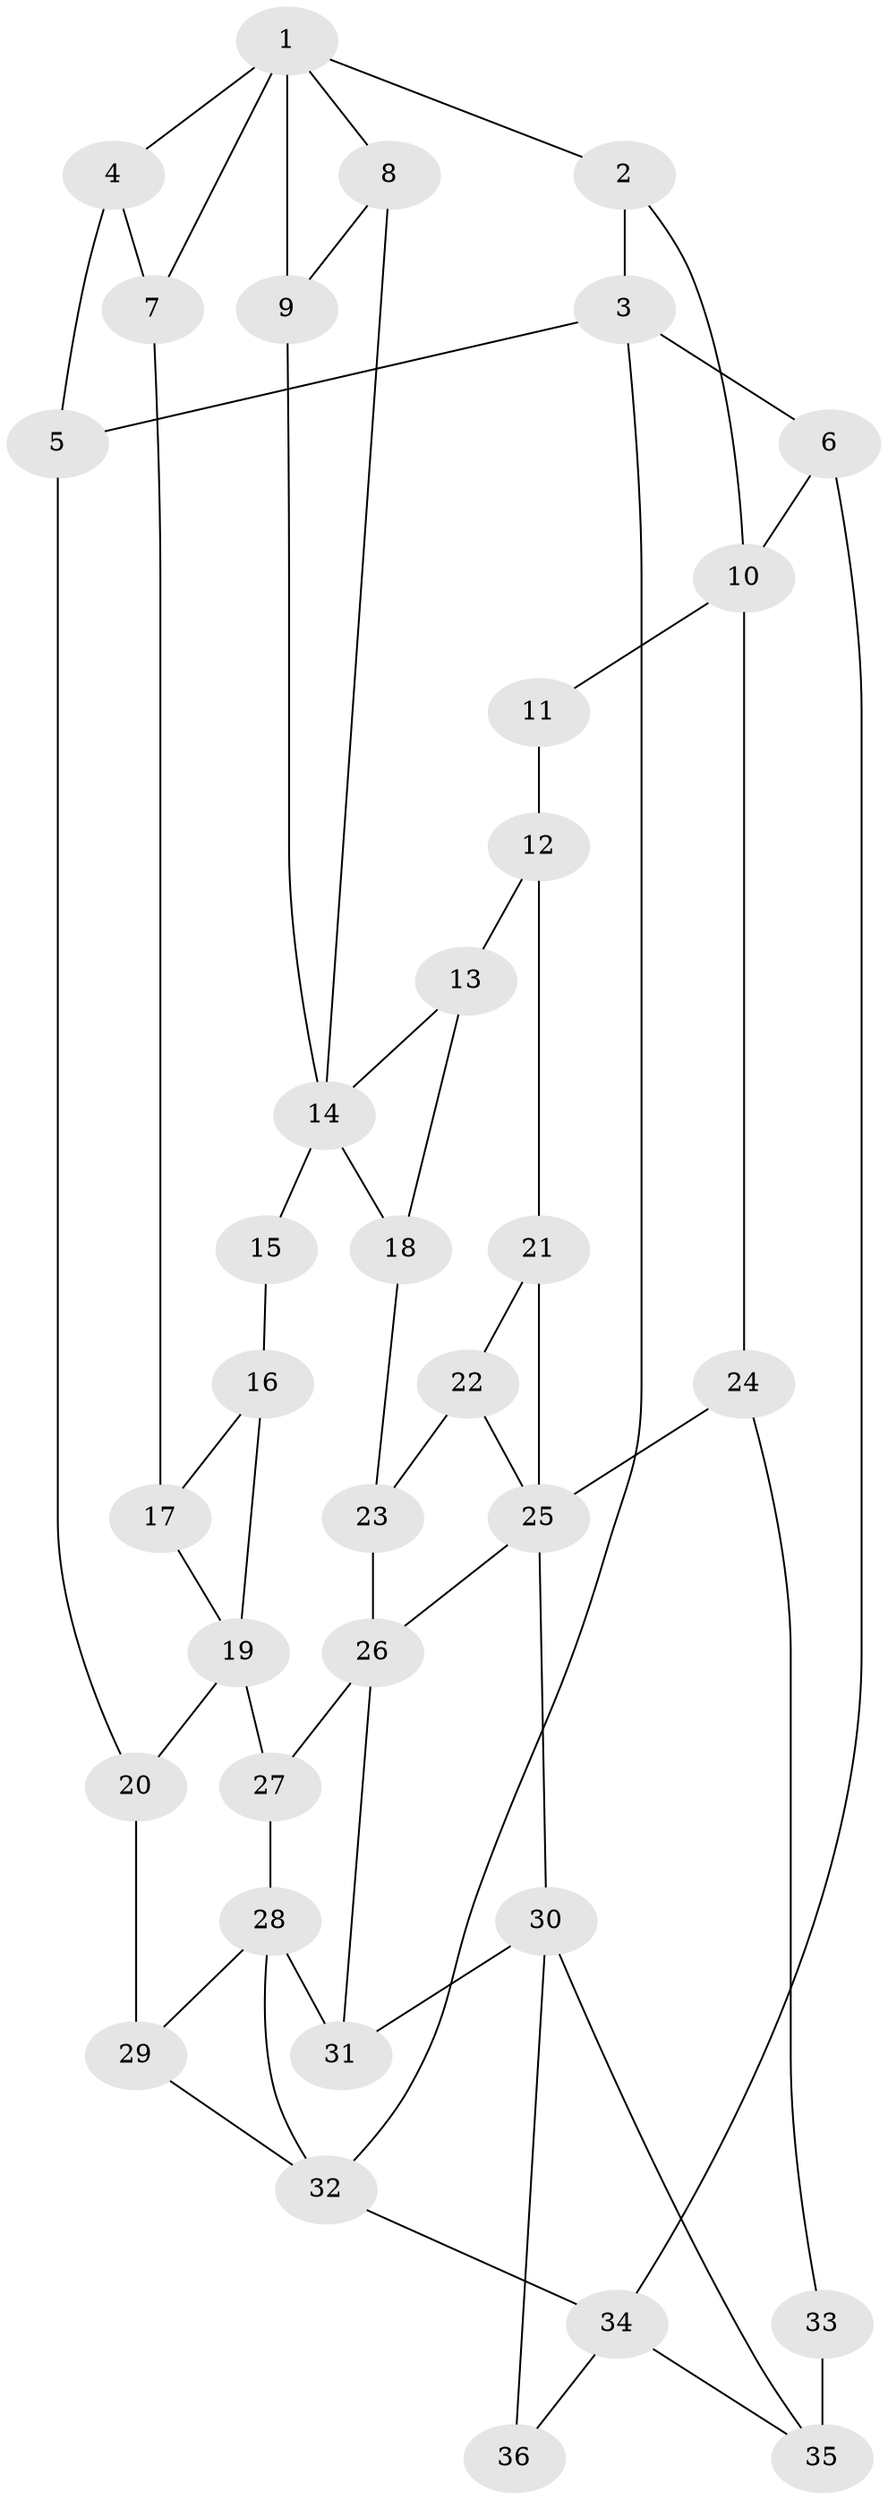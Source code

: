 // original degree distribution, {3: 0.027777777777777776, 4: 0.2222222222222222, 5: 0.5555555555555556, 6: 0.19444444444444445}
// Generated by graph-tools (version 1.1) at 2025/38/03/09/25 02:38:44]
// undirected, 36 vertices, 59 edges
graph export_dot {
graph [start="1"]
  node [color=gray90,style=filled];
  1;
  2;
  3;
  4;
  5;
  6;
  7;
  8;
  9;
  10;
  11;
  12;
  13;
  14;
  15;
  16;
  17;
  18;
  19;
  20;
  21;
  22;
  23;
  24;
  25;
  26;
  27;
  28;
  29;
  30;
  31;
  32;
  33;
  34;
  35;
  36;
  1 -- 2 [weight=1.0];
  1 -- 4 [weight=1.0];
  1 -- 7 [weight=1.0];
  1 -- 8 [weight=1.0];
  1 -- 9 [weight=1.0];
  2 -- 3 [weight=1.0];
  2 -- 10 [weight=1.0];
  3 -- 5 [weight=1.0];
  3 -- 6 [weight=2.0];
  3 -- 32 [weight=1.0];
  4 -- 5 [weight=1.0];
  4 -- 7 [weight=1.0];
  5 -- 20 [weight=1.0];
  6 -- 10 [weight=1.0];
  6 -- 34 [weight=1.0];
  7 -- 17 [weight=1.0];
  8 -- 9 [weight=1.0];
  8 -- 14 [weight=1.0];
  9 -- 14 [weight=1.0];
  10 -- 11 [weight=2.0];
  10 -- 24 [weight=2.0];
  11 -- 12 [weight=1.0];
  12 -- 13 [weight=1.0];
  12 -- 21 [weight=1.0];
  13 -- 14 [weight=1.0];
  13 -- 18 [weight=1.0];
  14 -- 15 [weight=2.0];
  14 -- 18 [weight=1.0];
  15 -- 16 [weight=1.0];
  16 -- 17 [weight=1.0];
  16 -- 19 [weight=1.0];
  17 -- 19 [weight=1.0];
  18 -- 23 [weight=1.0];
  19 -- 20 [weight=1.0];
  19 -- 27 [weight=2.0];
  20 -- 29 [weight=1.0];
  21 -- 22 [weight=1.0];
  21 -- 25 [weight=1.0];
  22 -- 23 [weight=1.0];
  22 -- 25 [weight=1.0];
  23 -- 26 [weight=1.0];
  24 -- 25 [weight=2.0];
  24 -- 33 [weight=2.0];
  25 -- 26 [weight=1.0];
  25 -- 30 [weight=1.0];
  26 -- 27 [weight=2.0];
  26 -- 31 [weight=1.0];
  27 -- 28 [weight=2.0];
  28 -- 29 [weight=1.0];
  28 -- 31 [weight=2.0];
  28 -- 32 [weight=1.0];
  29 -- 32 [weight=1.0];
  30 -- 31 [weight=2.0];
  30 -- 35 [weight=1.0];
  30 -- 36 [weight=2.0];
  32 -- 34 [weight=1.0];
  33 -- 35 [weight=4.0];
  34 -- 35 [weight=1.0];
  34 -- 36 [weight=1.0];
}
